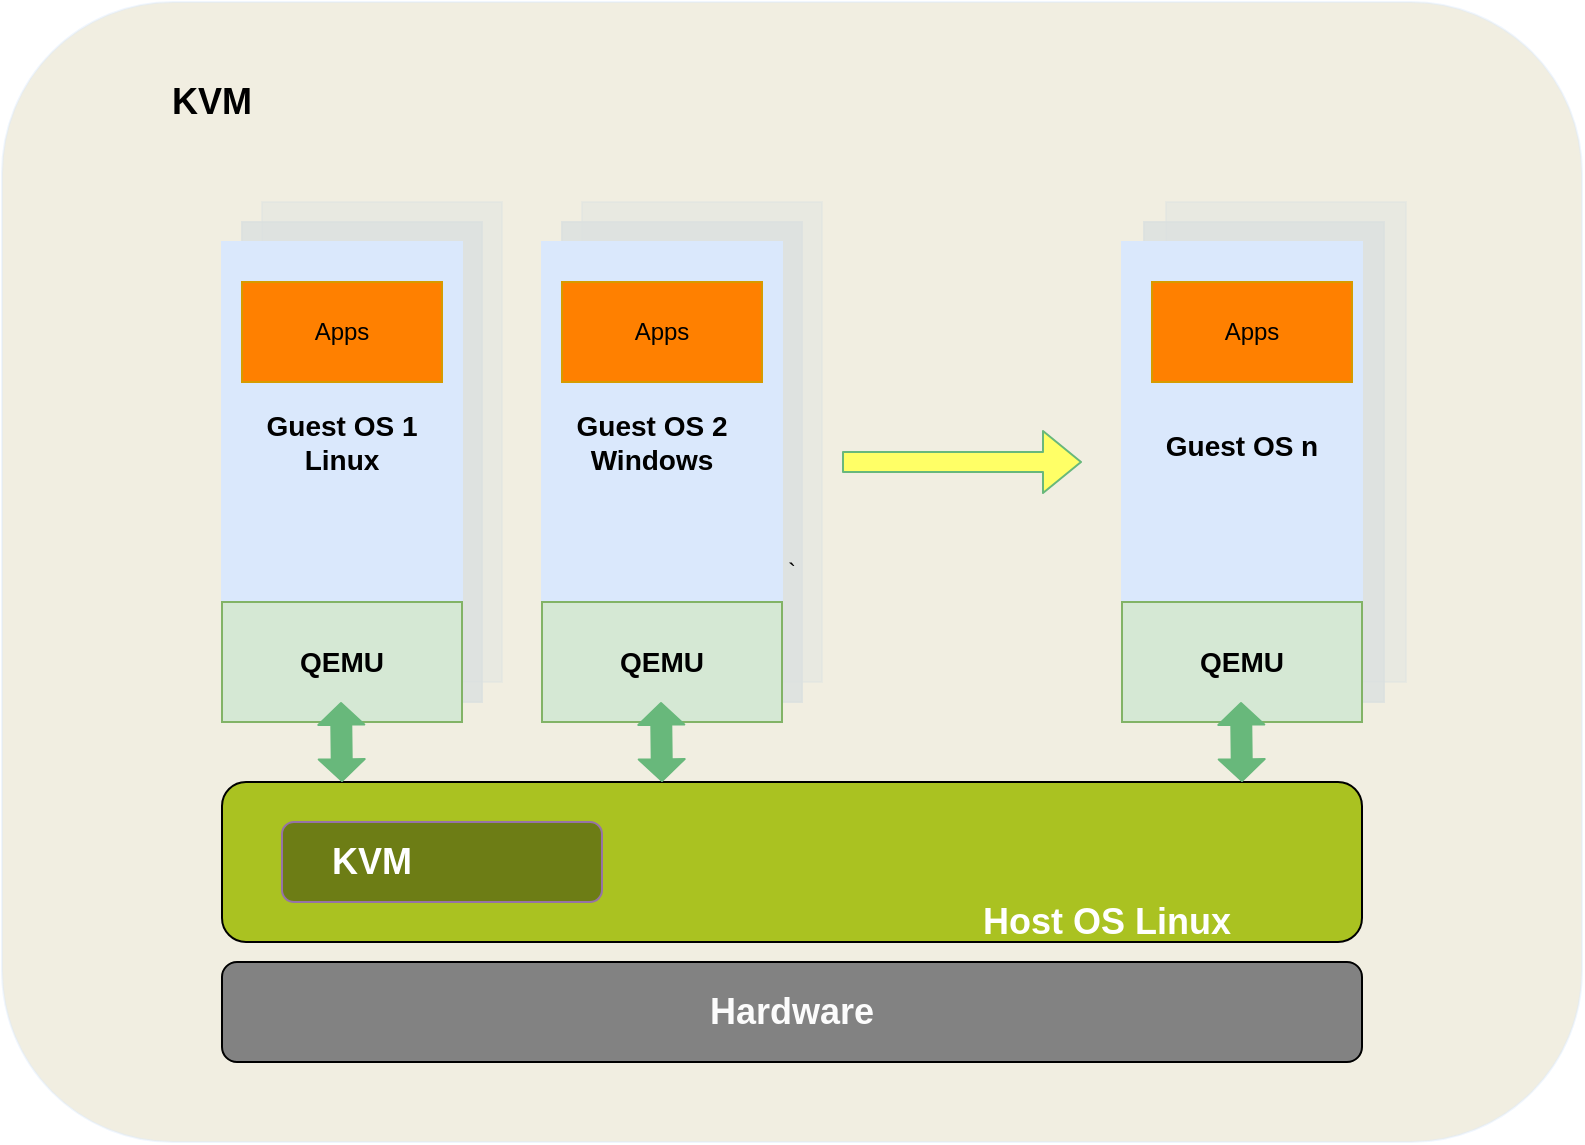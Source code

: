 <mxfile version="12.9.9" type="github"><diagram id="Jz-dktqS2SP30Pw2SVdU" name="第 1 页"><mxGraphModel dx="946" dy="495" grid="1" gridSize="10" guides="1" tooltips="1" connect="1" arrows="1" fold="1" page="1" pageScale="1" pageWidth="3300" pageHeight="2339" math="0" shadow="0"><root><mxCell id="0"/><mxCell id="1" parent="0"/><mxCell id="r7A2-c8STtQhDy6ygIoQ-51" value="" style="rounded=0;whiteSpace=wrap;html=1;strokeColor=#DAE8FC;fillColor=#dae8fc;opacity=40;" vertex="1" parent="1"><mxGeometry x="1192" y="1350" width="120" height="240" as="geometry"/></mxCell><mxCell id="r7A2-c8STtQhDy6ygIoQ-50" value="" style="rounded=0;whiteSpace=wrap;html=1;strokeColor=#DAE8FC;fillColor=#dae8fc;opacity=80;" vertex="1" parent="1"><mxGeometry x="1181" y="1360" width="120" height="240" as="geometry"/></mxCell><mxCell id="r7A2-c8STtQhDy6ygIoQ-48" value="" style="rounded=0;whiteSpace=wrap;html=1;strokeColor=#DAE8FC;fillColor=#dae8fc;opacity=80;" vertex="1" parent="1"><mxGeometry x="890" y="1360" width="120" height="240" as="geometry"/></mxCell><mxCell id="r7A2-c8STtQhDy6ygIoQ-49" value="" style="rounded=0;whiteSpace=wrap;html=1;strokeColor=#DAE8FC;fillColor=#dae8fc;opacity=40;" vertex="1" parent="1"><mxGeometry x="900" y="1350" width="120" height="240" as="geometry"/></mxCell><mxCell id="r7A2-c8STtQhDy6ygIoQ-45" value="" style="rounded=0;whiteSpace=wrap;html=1;strokeColor=#DAE8FC;fillColor=#dae8fc;opacity=40;" vertex="1" parent="1"><mxGeometry x="740" y="1350" width="120" height="240" as="geometry"/></mxCell><mxCell id="r7A2-c8STtQhDy6ygIoQ-44" value="" style="rounded=0;whiteSpace=wrap;html=1;strokeColor=#DAE8FC;fillColor=#dae8fc;opacity=80;" vertex="1" parent="1"><mxGeometry x="730" y="1360" width="120" height="240" as="geometry"/></mxCell><mxCell id="r7A2-c8STtQhDy6ygIoQ-40" value="`" style="rounded=1;whiteSpace=wrap;html=1;strokeColor=#DAE8FC;fillColor=#DCD5B4;opacity=40;" vertex="1" parent="1"><mxGeometry x="610" y="1250" width="790" height="570" as="geometry"/></mxCell><mxCell id="r7A2-c8STtQhDy6ygIoQ-1" value="" style="rounded=1;whiteSpace=wrap;html=1;shadow=0;glass=0;strokeColor=#000000;fillColor=#828282;" vertex="1" parent="1"><mxGeometry x="720" y="1730" width="570" height="50" as="geometry"/></mxCell><mxCell id="r7A2-c8STtQhDy6ygIoQ-3" value="&lt;b style=&quot;color: rgb(252 , 252 , 252) ; font-size: 18px&quot;&gt;Hardware&lt;/b&gt;" style="text;html=1;strokeColor=none;fillColor=none;align=center;verticalAlign=middle;whiteSpace=wrap;rounded=0;" vertex="1" parent="1"><mxGeometry x="985" y="1745" width="40" height="20" as="geometry"/></mxCell><mxCell id="r7A2-c8STtQhDy6ygIoQ-4" value="" style="rounded=1;whiteSpace=wrap;html=1;fillColor=#AAC221;" vertex="1" parent="1"><mxGeometry x="720" y="1640" width="570" height="80" as="geometry"/></mxCell><mxCell id="r7A2-c8STtQhDy6ygIoQ-5" value="&lt;font style=&quot;font-size: 18px&quot; color=&quot;#ffffff&quot;&gt;&lt;b&gt;Host OS Linux&amp;nbsp;&lt;/b&gt;&lt;/font&gt;" style="text;html=1;strokeColor=none;fillColor=none;align=center;verticalAlign=middle;whiteSpace=wrap;rounded=0;" vertex="1" parent="1"><mxGeometry x="1050" y="1700" width="230" height="20" as="geometry"/></mxCell><mxCell id="r7A2-c8STtQhDy6ygIoQ-7" value="" style="rounded=0;whiteSpace=wrap;html=1;strokeColor=#DAE8FC;fillColor=#dae8fc;" vertex="1" parent="1"><mxGeometry x="720" y="1370" width="120" height="240" as="geometry"/></mxCell><mxCell id="r7A2-c8STtQhDy6ygIoQ-8" value="" style="rounded=0;whiteSpace=wrap;html=1;strokeColor=#DAE8FC;fillColor=#dae8fc;" vertex="1" parent="1"><mxGeometry x="880" y="1370" width="120" height="240" as="geometry"/></mxCell><mxCell id="r7A2-c8STtQhDy6ygIoQ-9" value="" style="rounded=0;whiteSpace=wrap;html=1;strokeColor=#DAE8FC;fillColor=#dae8fc;" vertex="1" parent="1"><mxGeometry x="1170" y="1370" width="120" height="240" as="geometry"/></mxCell><mxCell id="r7A2-c8STtQhDy6ygIoQ-13" value="" style="rounded=0;whiteSpace=wrap;html=1;strokeColor=#82b366;fillColor=#d5e8d4;" vertex="1" parent="1"><mxGeometry x="720" y="1550" width="120" height="60" as="geometry"/></mxCell><mxCell id="r7A2-c8STtQhDy6ygIoQ-14" value="" style="rounded=0;whiteSpace=wrap;html=1;strokeColor=#82b366;fillColor=#d5e8d4;" vertex="1" parent="1"><mxGeometry x="880" y="1550" width="120" height="60" as="geometry"/></mxCell><mxCell id="r7A2-c8STtQhDy6ygIoQ-15" value="" style="rounded=0;whiteSpace=wrap;html=1;strokeColor=#82b366;fillColor=#d5e8d4;" vertex="1" parent="1"><mxGeometry x="1170" y="1550" width="120" height="60" as="geometry"/></mxCell><mxCell id="r7A2-c8STtQhDy6ygIoQ-16" value="&lt;b&gt;&lt;font style=&quot;font-size: 14px&quot;&gt;QEMU&lt;/font&gt;&lt;/b&gt;" style="text;html=1;strokeColor=none;fillColor=none;align=center;verticalAlign=middle;whiteSpace=wrap;rounded=0;" vertex="1" parent="1"><mxGeometry x="760" y="1570" width="40" height="20" as="geometry"/></mxCell><mxCell id="r7A2-c8STtQhDy6ygIoQ-17" value="&lt;b&gt;&lt;font style=&quot;font-size: 14px&quot;&gt;QEMU&lt;/font&gt;&lt;/b&gt;" style="text;html=1;strokeColor=none;fillColor=none;align=center;verticalAlign=middle;whiteSpace=wrap;rounded=0;" vertex="1" parent="1"><mxGeometry x="920" y="1570" width="40" height="20" as="geometry"/></mxCell><mxCell id="r7A2-c8STtQhDy6ygIoQ-18" value="&lt;b&gt;&lt;font style=&quot;font-size: 14px&quot;&gt;QEMU&lt;/font&gt;&lt;/b&gt;" style="text;html=1;strokeColor=none;fillColor=none;align=center;verticalAlign=middle;whiteSpace=wrap;rounded=0;" vertex="1" parent="1"><mxGeometry x="1210" y="1570" width="40" height="20" as="geometry"/></mxCell><mxCell id="r7A2-c8STtQhDy6ygIoQ-20" value="" style="rounded=1;whiteSpace=wrap;html=1;strokeColor=#9673a6;fillColor=#6D7D15;" vertex="1" parent="1"><mxGeometry x="750" y="1660" width="160" height="40" as="geometry"/></mxCell><mxCell id="r7A2-c8STtQhDy6ygIoQ-21" value="&lt;b&gt;&lt;font style=&quot;font-size: 18px&quot; color=&quot;#ffffff&quot;&gt;KVM&lt;/font&gt;&lt;/b&gt;" style="text;html=1;strokeColor=none;fillColor=none;align=center;verticalAlign=middle;whiteSpace=wrap;rounded=0;" vertex="1" parent="1"><mxGeometry x="740" y="1670" width="110" height="20" as="geometry"/></mxCell><mxCell id="r7A2-c8STtQhDy6ygIoQ-27" value="" style="shape=flexArrow;endArrow=classic;startArrow=classic;html=1;strokeColor=#68B87B;fillColor=#68B87B;startWidth=12;startSize=3.29;endWidth=12;endSize=3.29;" edge="1" parent="1"><mxGeometry width="50" height="50" relative="1" as="geometry"><mxPoint x="780" y="1640" as="sourcePoint"/><mxPoint x="779.5" y="1600" as="targetPoint"/></mxGeometry></mxCell><mxCell id="r7A2-c8STtQhDy6ygIoQ-29" value="" style="shape=flexArrow;endArrow=classic;startArrow=classic;html=1;strokeColor=#68B87B;fillColor=#68B87B;startWidth=12;startSize=3.29;endWidth=12;endSize=3.29;" edge="1" parent="1"><mxGeometry width="50" height="50" relative="1" as="geometry"><mxPoint x="1230" y="1640" as="sourcePoint"/><mxPoint x="1229.5" y="1600" as="targetPoint"/></mxGeometry></mxCell><mxCell id="r7A2-c8STtQhDy6ygIoQ-30" value="" style="shape=flexArrow;endArrow=classic;startArrow=classic;html=1;strokeColor=#68B87B;fillColor=#68B87B;startWidth=12;startSize=3.29;endWidth=12;endSize=3.29;" edge="1" parent="1"><mxGeometry width="50" height="50" relative="1" as="geometry"><mxPoint x="940" y="1640" as="sourcePoint"/><mxPoint x="939.5" y="1600" as="targetPoint"/></mxGeometry></mxCell><mxCell id="r7A2-c8STtQhDy6ygIoQ-31" value="&lt;font style=&quot;font-size: 14px&quot;&gt;&lt;b&gt;Guest OS 2&lt;br&gt;Windows&lt;br&gt;&lt;/b&gt;&lt;/font&gt;" style="text;html=1;strokeColor=none;fillColor=none;align=center;verticalAlign=middle;whiteSpace=wrap;rounded=0;" vertex="1" parent="1"><mxGeometry x="890" y="1450" width="90" height="40" as="geometry"/></mxCell><mxCell id="r7A2-c8STtQhDy6ygIoQ-32" value="&lt;font style=&quot;font-size: 14px&quot;&gt;&lt;b&gt;Guest OS 1&lt;br&gt;Linux&lt;br&gt;&lt;/b&gt;&lt;/font&gt;" style="text;html=1;strokeColor=none;fillColor=none;align=center;verticalAlign=middle;whiteSpace=wrap;rounded=0;" vertex="1" parent="1"><mxGeometry x="735" y="1450" width="90" height="40" as="geometry"/></mxCell><mxCell id="r7A2-c8STtQhDy6ygIoQ-33" value="&lt;font style=&quot;font-size: 14px&quot;&gt;&lt;b&gt;Guest OS n&lt;br&gt;&amp;nbsp;&lt;br&gt;&lt;/b&gt;&lt;/font&gt;" style="text;html=1;strokeColor=none;fillColor=none;align=center;verticalAlign=middle;whiteSpace=wrap;rounded=0;" vertex="1" parent="1"><mxGeometry x="1185" y="1460" width="90" height="40" as="geometry"/></mxCell><mxCell id="r7A2-c8STtQhDy6ygIoQ-36" value="" style="shape=flexArrow;endArrow=classic;html=1;strokeColor=#68B87B;fillColor=#FFFF66;" edge="1" parent="1"><mxGeometry width="50" height="50" relative="1" as="geometry"><mxPoint x="1030" y="1480" as="sourcePoint"/><mxPoint x="1150" y="1480" as="targetPoint"/></mxGeometry></mxCell><mxCell id="r7A2-c8STtQhDy6ygIoQ-37" value="Apps" style="rounded=0;whiteSpace=wrap;html=1;strokeColor=#d79b00;fillColor=#FF8000;" vertex="1" parent="1"><mxGeometry x="730" y="1390" width="100" height="50" as="geometry"/></mxCell><mxCell id="r7A2-c8STtQhDy6ygIoQ-38" value="Apps" style="rounded=0;whiteSpace=wrap;html=1;strokeColor=#d79b00;fillColor=#FF8000;" vertex="1" parent="1"><mxGeometry x="890" y="1390" width="100" height="50" as="geometry"/></mxCell><mxCell id="r7A2-c8STtQhDy6ygIoQ-39" value="Apps" style="rounded=0;whiteSpace=wrap;html=1;strokeColor=#d79b00;fillColor=#FF8000;" vertex="1" parent="1"><mxGeometry x="1185" y="1390" width="100" height="50" as="geometry"/></mxCell><mxCell id="r7A2-c8STtQhDy6ygIoQ-41" value="&lt;font style=&quot;font-size: 18px&quot;&gt;&lt;b&gt;KVM&lt;/b&gt;&lt;/font&gt;" style="text;html=1;strokeColor=none;fillColor=none;align=center;verticalAlign=middle;whiteSpace=wrap;rounded=0;opacity=40;" vertex="1" parent="1"><mxGeometry x="695" y="1290" width="40" height="20" as="geometry"/></mxCell></root></mxGraphModel></diagram></mxfile>